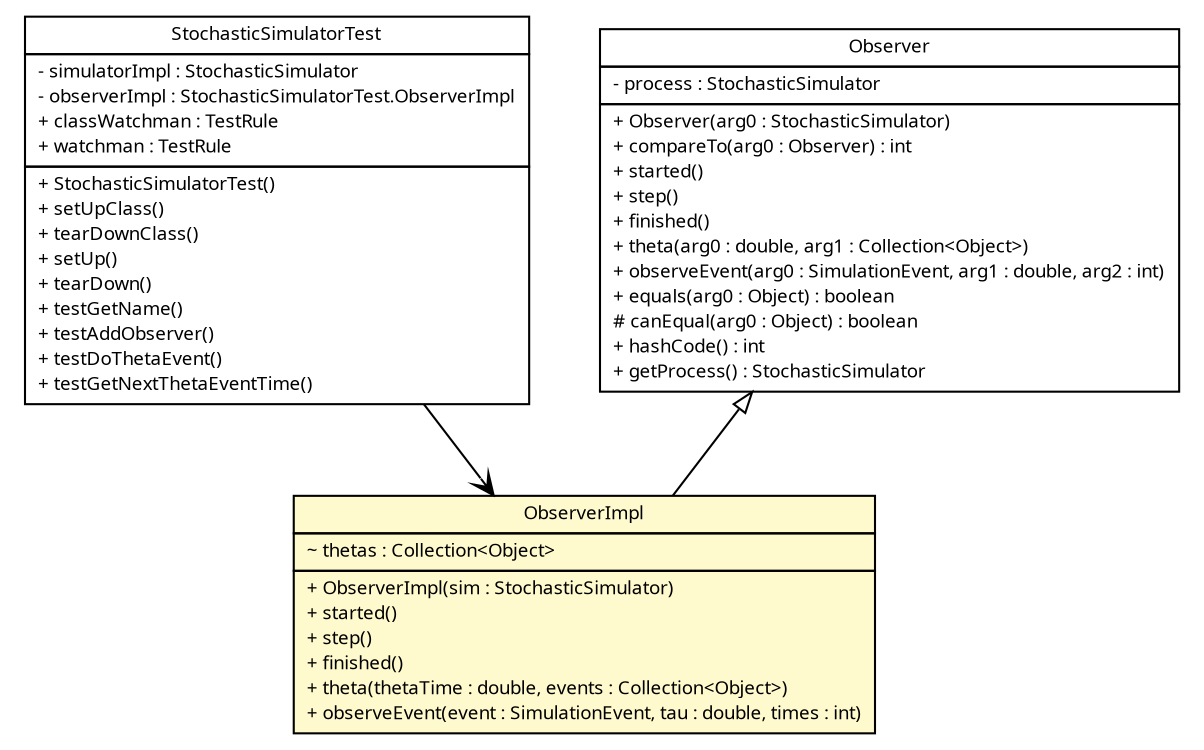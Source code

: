 #!/usr/local/bin/dot
#
# Class diagram 
# Generated by UMLGraph version R5_6 (http://www.umlgraph.org/)
#

digraph G {
	edge [fontname="Trebuchet MS",fontsize=10,labelfontname="Trebuchet MS",labelfontsize=10];
	node [fontname="Trebuchet MS",fontsize=10,shape=plaintext];
	nodesep=0.25;
	ranksep=0.5;
	// broadwick.stochastic.StochasticSimulatorTest
	c1502 [label=<<table title="broadwick.stochastic.StochasticSimulatorTest" border="0" cellborder="1" cellspacing="0" cellpadding="2" port="p" href="./StochasticSimulatorTest.html">
		<tr><td><table border="0" cellspacing="0" cellpadding="1">
<tr><td align="center" balign="center"><font face="Trebuchet MS"> StochasticSimulatorTest </font></td></tr>
		</table></td></tr>
		<tr><td><table border="0" cellspacing="0" cellpadding="1">
<tr><td align="left" balign="left"> - simulatorImpl : StochasticSimulator </td></tr>
<tr><td align="left" balign="left"> - observerImpl : StochasticSimulatorTest.ObserverImpl </td></tr>
<tr><td align="left" balign="left"> + classWatchman : TestRule </td></tr>
<tr><td align="left" balign="left"> + watchman : TestRule </td></tr>
		</table></td></tr>
		<tr><td><table border="0" cellspacing="0" cellpadding="1">
<tr><td align="left" balign="left"> + StochasticSimulatorTest() </td></tr>
<tr><td align="left" balign="left"> + setUpClass() </td></tr>
<tr><td align="left" balign="left"> + tearDownClass() </td></tr>
<tr><td align="left" balign="left"> + setUp() </td></tr>
<tr><td align="left" balign="left"> + tearDown() </td></tr>
<tr><td align="left" balign="left"> + testGetName() </td></tr>
<tr><td align="left" balign="left"> + testAddObserver() </td></tr>
<tr><td align="left" balign="left"> + testDoThetaEvent() </td></tr>
<tr><td align="left" balign="left"> + testGetNextThetaEventTime() </td></tr>
		</table></td></tr>
		</table>>, URL="./StochasticSimulatorTest.html", fontname="Trebuchet MS", fontcolor="black", fontsize=9.0];
	// broadwick.stochastic.StochasticSimulatorTest.ObserverImpl
	c1504 [label=<<table title="broadwick.stochastic.StochasticSimulatorTest.ObserverImpl" border="0" cellborder="1" cellspacing="0" cellpadding="2" port="p" bgcolor="lemonChiffon" href="./StochasticSimulatorTest.ObserverImpl.html">
		<tr><td><table border="0" cellspacing="0" cellpadding="1">
<tr><td align="center" balign="center"><font face="Trebuchet MS"> ObserverImpl </font></td></tr>
		</table></td></tr>
		<tr><td><table border="0" cellspacing="0" cellpadding="1">
<tr><td align="left" balign="left"> ~ thetas : Collection&lt;Object&gt; </td></tr>
		</table></td></tr>
		<tr><td><table border="0" cellspacing="0" cellpadding="1">
<tr><td align="left" balign="left"> + ObserverImpl(sim : StochasticSimulator) </td></tr>
<tr><td align="left" balign="left"> + started() </td></tr>
<tr><td align="left" balign="left"> + step() </td></tr>
<tr><td align="left" balign="left"> + finished() </td></tr>
<tr><td align="left" balign="left"> + theta(thetaTime : double, events : Collection&lt;Object&gt;) </td></tr>
<tr><td align="left" balign="left"> + observeEvent(event : SimulationEvent, tau : double, times : int) </td></tr>
		</table></td></tr>
		</table>>, URL="./StochasticSimulatorTest.ObserverImpl.html", fontname="Trebuchet MS", fontcolor="black", fontsize=9.0];
	//broadwick.stochastic.StochasticSimulatorTest.ObserverImpl extends broadwick.stochastic.Observer
	c1508:p -> c1504:p [dir=back,arrowtail=empty];
	// broadwick.stochastic.StochasticSimulatorTest NAVASSOC broadwick.stochastic.StochasticSimulatorTest.ObserverImpl
	c1502:p -> c1504:p [taillabel="", label="", headlabel="", fontname="Trebuchet MS", fontcolor="black", fontsize=10.0, color="black", arrowhead=open];
	// broadwick.stochastic.Observer
	c1508 [label=<<table title="broadwick.stochastic.Observer" border="0" cellborder="1" cellspacing="0" cellpadding="2" port="p" href="http://java.sun.com/j2se/1.4.2/docs/api/broadwick/stochastic/Observer.html">
		<tr><td><table border="0" cellspacing="0" cellpadding="1">
<tr><td align="center" balign="center"><font face="Trebuchet MS"> Observer </font></td></tr>
		</table></td></tr>
		<tr><td><table border="0" cellspacing="0" cellpadding="1">
<tr><td align="left" balign="left"> - process : StochasticSimulator </td></tr>
		</table></td></tr>
		<tr><td><table border="0" cellspacing="0" cellpadding="1">
<tr><td align="left" balign="left"> + Observer(arg0 : StochasticSimulator) </td></tr>
<tr><td align="left" balign="left"> + compareTo(arg0 : Observer) : int </td></tr>
<tr><td align="left" balign="left"><font face="Trebuchet MS" point-size="9.0"> + started() </font></td></tr>
<tr><td align="left" balign="left"><font face="Trebuchet MS" point-size="9.0"> + step() </font></td></tr>
<tr><td align="left" balign="left"><font face="Trebuchet MS" point-size="9.0"> + finished() </font></td></tr>
<tr><td align="left" balign="left"><font face="Trebuchet MS" point-size="9.0"> + theta(arg0 : double, arg1 : Collection&lt;Object&gt;) </font></td></tr>
<tr><td align="left" balign="left"><font face="Trebuchet MS" point-size="9.0"> + observeEvent(arg0 : SimulationEvent, arg1 : double, arg2 : int) </font></td></tr>
<tr><td align="left" balign="left"> + equals(arg0 : Object) : boolean </td></tr>
<tr><td align="left" balign="left"> # canEqual(arg0 : Object) : boolean </td></tr>
<tr><td align="left" balign="left"> + hashCode() : int </td></tr>
<tr><td align="left" balign="left"> + getProcess() : StochasticSimulator </td></tr>
		</table></td></tr>
		</table>>, URL="http://java.sun.com/j2se/1.4.2/docs/api/broadwick/stochastic/Observer.html", fontname="Trebuchet MS", fontcolor="black", fontsize=9.0];
}

